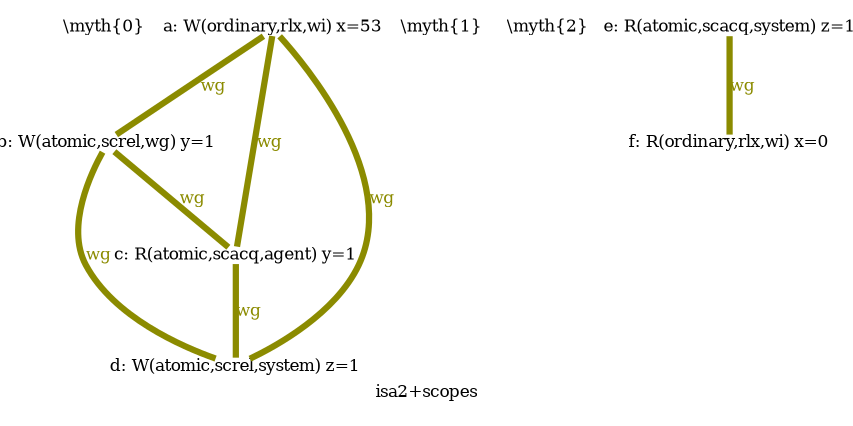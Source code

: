 digraph G {

splines=spline;
pad="0.100000";

/* legend */
fontsize=8;
label="isa2+scopes";


/* the unlocked events */
proc0_label_node [shape=none, fontsize=8, label="\\myth{0}", pos="1.000000,1.167750!", fixedsize=true, width=0.463125, height=0.168750]
eiid0 [label="a: W(ordinary,rlx,wi) x=53", shape="none", fontsize=8, pos="1.000000,0.897750!", fixedsize="true", height="0.111111", width="1.277778"];
eiid1 [label="b: W(atomic,screl,wg) y=1", shape="none", fontsize=8, pos="1.000000,0.222750!", fixedsize="true", height="0.111111", width="1.222222"];
proc1_label_node [shape=none, fontsize=8, label="\\myth{1}", pos="2.425000,1.167750!", fixedsize=true, width=0.463125, height=0.168750]
eiid2 [label="c: R(atomic,scacq,agent) y=1", shape="none", fontsize=8, pos="2.425000,0.675000!", fixedsize="true", height="0.111111", width="1.388889"];
eiid3 [label="d: W(atomic,screl,system) z=1", shape="none", fontsize=8, pos="2.425000,0.000000!", fixedsize="true", height="0.111111", width="1.444444"];
proc2_label_node [shape=none, fontsize=8, label="\\myth{2}", pos="3.850000,1.167750!", fixedsize=true, width=0.463125, height=0.168750]
eiid4 [label="e: R(atomic,scacq,system) z=1", shape="none", fontsize=8, pos="3.850000,0.897750!", fixedsize="true", height="0.111111", width="1.444444"];
eiid5 [label="f: R(ordinary,rlx,wi) x=0", shape="none", fontsize=8, pos="3.850000,0.222750!", fixedsize="true", height="0.111111", width="1.222222"];

/* the intra_causality_data edges */


/* the intra_causality_control edges */

/* the poi edges */
/* the rfmap edges */


/* The viewed-before edges */
eiid0 -> eiid1 [label=<<font color="yellow4">wg</font>>, color="yellow4", fontsize=8, penwidth="3.000000", arrowsize="0.666700", arrowhead="none"];
eiid0 -> eiid2 [label=<<font color="yellow4">wg</font>>, color="yellow4", fontsize=8, penwidth="3.000000", arrowsize="0.666700", arrowhead="none"];
eiid0 -> eiid3 [label=<<font color="yellow4">wg</font>>, color="yellow4", fontsize=8, penwidth="3.000000", arrowsize="0.666700", arrowhead="none"];
eiid1 -> eiid2 [label=<<font color="yellow4">wg</font>>, color="yellow4", fontsize=8, penwidth="3.000000", arrowsize="0.666700", arrowhead="none"];
eiid1 -> eiid3 [label=<<font color="yellow4">wg</font>>, color="yellow4", fontsize=8, penwidth="3.000000", arrowsize="0.666700", arrowhead="none"];
eiid2 -> eiid3 [label=<<font color="yellow4">wg</font>>, color="yellow4", fontsize=8, penwidth="3.000000", arrowsize="0.666700", arrowhead="none"];
eiid4 -> eiid5 [label=<<font color="yellow4">wg</font>>, color="yellow4", fontsize=8, penwidth="3.000000", arrowsize="0.666700", arrowhead="none"];
}
